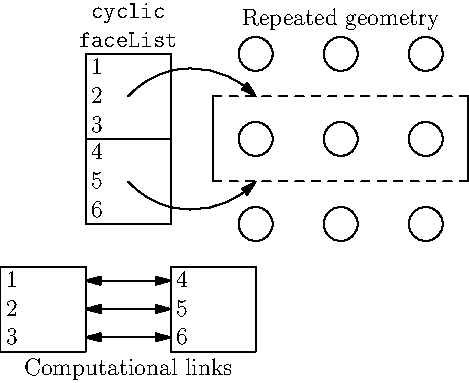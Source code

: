 settings.render = -2;
unitsize(1.5cm);

picture pic1 = new picture;
draw(pic1, unitsquare);
label(pic1, minipage("1\\ 2\\ 3"), N, SE);
add(shift(N/2)*pic1);

picture pic2 = new picture;
draw(pic2, unitsquare);
label(pic2, minipage("4\\ 5\\ 6"), N, SE);
add(shift(S/2)*pic2);

label(minipage("\centering \tt cyclic\\ faceList"), 1.5N+0.5E, N);

for (int i=0; i<3; ++i)
{
  for (int j=0; j<3; ++j)
  {
    draw(shift(2E+(i,j-0.5))*scale(0.2)*unitcircle);
  }
}

draw((1.5,1)--(4.5,1)^^(1.5,0)--(4.5,0), dashed);
draw((1.5,1)--(1.5,0)^^(4.5,1)--(4.5,0));

label("Repeated geometry", (3, 1.7), N);

draw(N+0.5E..1.3N+E..N+2E, Arrow);
draw(0.5E..-0.3N+E..2E, Arrow);

add(shift(2S+W)*pic1);
add(shift(2S+E)*pic2);
for (int i=0; i<3; ++i)
{
  real y = 1/6.+i/3.;
  draw(shift(2S)*((0,y)--(1,y)), Arrows);
}

label("Computational links", 2S+0.5E, S);
